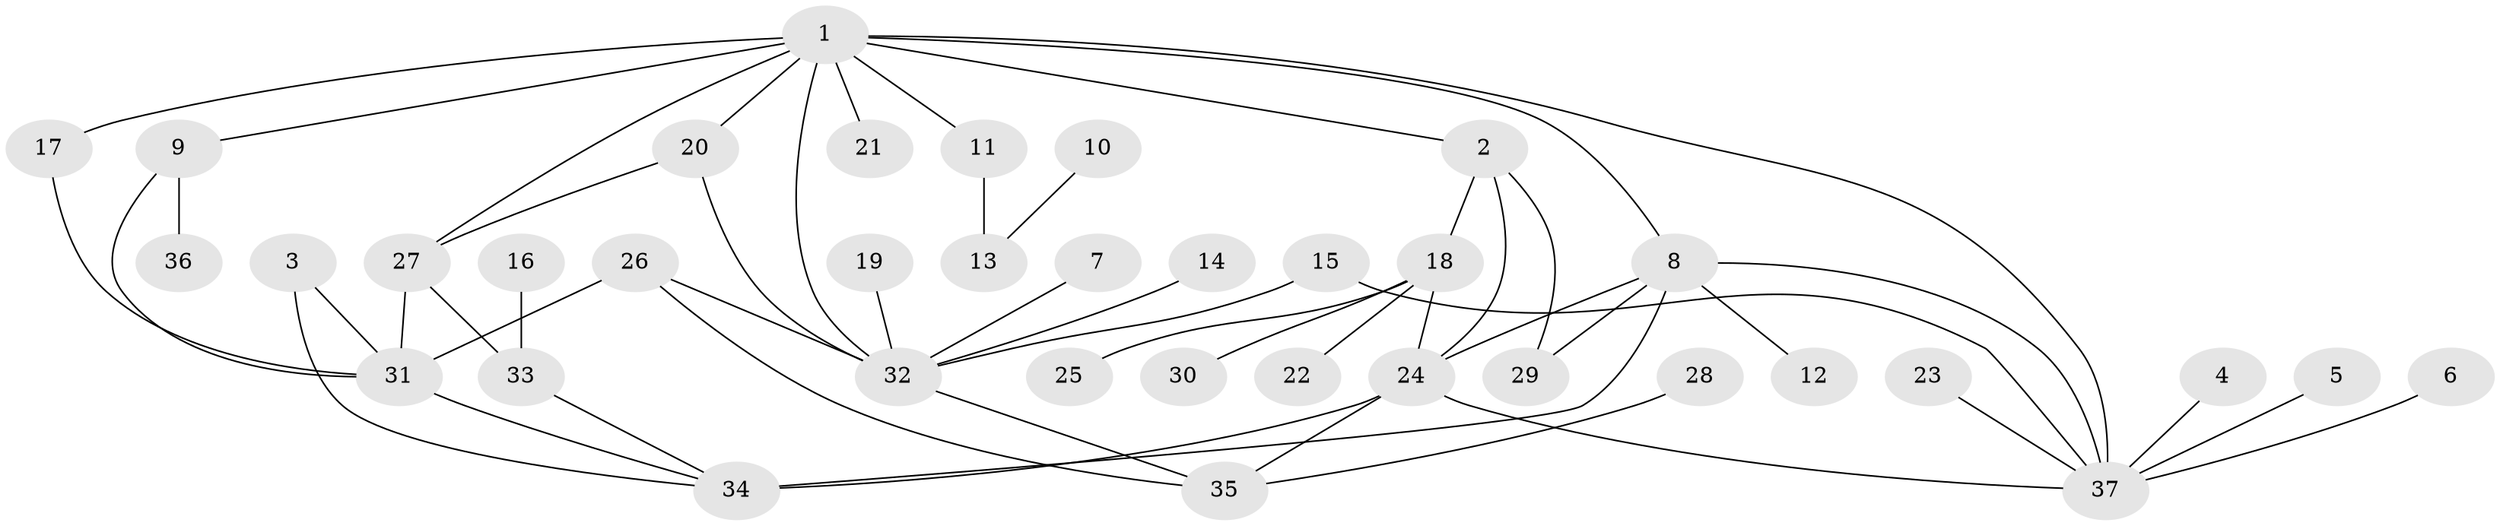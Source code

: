 // original degree distribution, {10: 0.02702702702702703, 6: 0.013513513513513514, 4: 0.08108108108108109, 8: 0.05405405405405406, 5: 0.013513513513513514, 7: 0.02702702702702703, 2: 0.14864864864864866, 1: 0.5540540540540541, 3: 0.08108108108108109}
// Generated by graph-tools (version 1.1) at 2025/02/03/09/25 03:02:35]
// undirected, 37 vertices, 53 edges
graph export_dot {
graph [start="1"]
  node [color=gray90,style=filled];
  1;
  2;
  3;
  4;
  5;
  6;
  7;
  8;
  9;
  10;
  11;
  12;
  13;
  14;
  15;
  16;
  17;
  18;
  19;
  20;
  21;
  22;
  23;
  24;
  25;
  26;
  27;
  28;
  29;
  30;
  31;
  32;
  33;
  34;
  35;
  36;
  37;
  1 -- 2 [weight=1.0];
  1 -- 8 [weight=1.0];
  1 -- 9 [weight=1.0];
  1 -- 11 [weight=1.0];
  1 -- 17 [weight=1.0];
  1 -- 20 [weight=1.0];
  1 -- 21 [weight=1.0];
  1 -- 27 [weight=1.0];
  1 -- 32 [weight=1.0];
  1 -- 37 [weight=1.0];
  2 -- 18 [weight=1.0];
  2 -- 24 [weight=1.0];
  2 -- 29 [weight=1.0];
  3 -- 31 [weight=1.0];
  3 -- 34 [weight=1.0];
  4 -- 37 [weight=1.0];
  5 -- 37 [weight=1.0];
  6 -- 37 [weight=1.0];
  7 -- 32 [weight=1.0];
  8 -- 12 [weight=1.0];
  8 -- 24 [weight=1.0];
  8 -- 29 [weight=1.0];
  8 -- 34 [weight=1.0];
  8 -- 37 [weight=1.0];
  9 -- 31 [weight=1.0];
  9 -- 36 [weight=1.0];
  10 -- 13 [weight=1.0];
  11 -- 13 [weight=1.0];
  14 -- 32 [weight=1.0];
  15 -- 32 [weight=1.0];
  15 -- 37 [weight=1.0];
  16 -- 33 [weight=1.0];
  17 -- 31 [weight=1.0];
  18 -- 22 [weight=1.0];
  18 -- 24 [weight=1.0];
  18 -- 25 [weight=1.0];
  18 -- 30 [weight=1.0];
  19 -- 32 [weight=1.0];
  20 -- 27 [weight=1.0];
  20 -- 32 [weight=1.0];
  23 -- 37 [weight=1.0];
  24 -- 34 [weight=2.0];
  24 -- 35 [weight=1.0];
  24 -- 37 [weight=1.0];
  26 -- 31 [weight=1.0];
  26 -- 32 [weight=1.0];
  26 -- 35 [weight=1.0];
  27 -- 31 [weight=1.0];
  27 -- 33 [weight=1.0];
  28 -- 35 [weight=1.0];
  31 -- 34 [weight=1.0];
  32 -- 35 [weight=1.0];
  33 -- 34 [weight=1.0];
}
